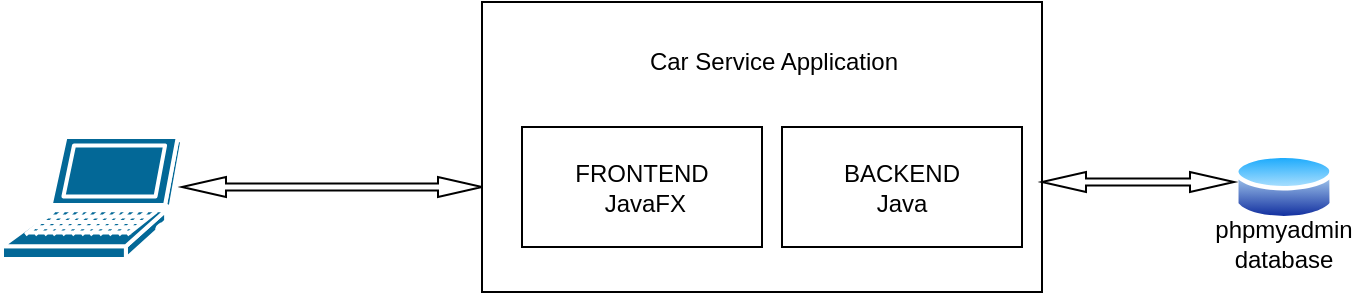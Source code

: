 <mxfile version="14.6.10" type="github">
  <diagram id="sTi3w3U7mjkcrNI-PgOY" name="Page-1">
    <mxGraphModel dx="868" dy="482" grid="1" gridSize="10" guides="1" tooltips="1" connect="1" arrows="1" fold="1" page="1" pageScale="1" pageWidth="827" pageHeight="1169" math="0" shadow="0">
      <root>
        <mxCell id="0" />
        <mxCell id="1" parent="0" />
        <mxCell id="kEPuEHl5TJIxSfUy3IAm-1" value="" style="shape=mxgraph.cisco.computers_and_peripherals.laptop;html=1;pointerEvents=1;dashed=0;fillColor=#036897;strokeColor=#ffffff;strokeWidth=2;verticalLabelPosition=bottom;verticalAlign=top;align=center;outlineConnect=0;" vertex="1" parent="1">
          <mxGeometry x="104" y="137.5" width="90" height="61" as="geometry" />
        </mxCell>
        <mxCell id="kEPuEHl5TJIxSfUy3IAm-2" value="" style="html=1;shadow=0;dashed=0;align=center;verticalAlign=middle;shape=mxgraph.arrows2.twoWayArrow;dy=0.65;dx=22;" vertex="1" parent="1">
          <mxGeometry x="194" y="157.5" width="150" height="10" as="geometry" />
        </mxCell>
        <mxCell id="kEPuEHl5TJIxSfUy3IAm-3" value="" style="rounded=0;whiteSpace=wrap;html=1;" vertex="1" parent="1">
          <mxGeometry x="344" y="70" width="280" height="145" as="geometry" />
        </mxCell>
        <mxCell id="kEPuEHl5TJIxSfUy3IAm-4" value="Text" style="text;html=1;strokeColor=none;fillColor=none;align=center;verticalAlign=middle;whiteSpace=wrap;rounded=0;" vertex="1" parent="1">
          <mxGeometry x="394" y="155" width="40" height="15" as="geometry" />
        </mxCell>
        <mxCell id="kEPuEHl5TJIxSfUy3IAm-5" value="FRONTEND&lt;br&gt;&amp;nbsp;JavaFX" style="rounded=0;whiteSpace=wrap;html=1;" vertex="1" parent="1">
          <mxGeometry x="364" y="132.5" width="120" height="60" as="geometry" />
        </mxCell>
        <mxCell id="kEPuEHl5TJIxSfUy3IAm-6" value="BACKEND&lt;br&gt;Java" style="rounded=0;whiteSpace=wrap;html=1;" vertex="1" parent="1">
          <mxGeometry x="494" y="132.5" width="120" height="60" as="geometry" />
        </mxCell>
        <mxCell id="kEPuEHl5TJIxSfUy3IAm-7" value="" style="aspect=fixed;perimeter=ellipsePerimeter;html=1;align=center;shadow=0;dashed=0;spacingTop=3;image;image=img/lib/active_directory/database.svg;" vertex="1" parent="1">
          <mxGeometry x="720" y="144" width="50" height="37" as="geometry" />
        </mxCell>
        <mxCell id="kEPuEHl5TJIxSfUy3IAm-8" value="" style="html=1;shadow=0;dashed=0;align=center;verticalAlign=middle;shape=mxgraph.arrows2.twoWayArrow;dy=0.65;dx=22;" vertex="1" parent="1">
          <mxGeometry x="624" y="155" width="96" height="10" as="geometry" />
        </mxCell>
        <mxCell id="kEPuEHl5TJIxSfUy3IAm-11" value="phpmyadmin database" style="text;html=1;strokeColor=none;fillColor=none;align=center;verticalAlign=middle;whiteSpace=wrap;rounded=0;" vertex="1" parent="1">
          <mxGeometry x="725" y="181" width="40" height="20" as="geometry" />
        </mxCell>
        <mxCell id="kEPuEHl5TJIxSfUy3IAm-13" value="Car Service Application&lt;br&gt;" style="text;html=1;strokeColor=none;fillColor=none;align=center;verticalAlign=middle;whiteSpace=wrap;rounded=0;" vertex="1" parent="1">
          <mxGeometry x="420" y="90" width="140" height="20" as="geometry" />
        </mxCell>
      </root>
    </mxGraphModel>
  </diagram>
</mxfile>
